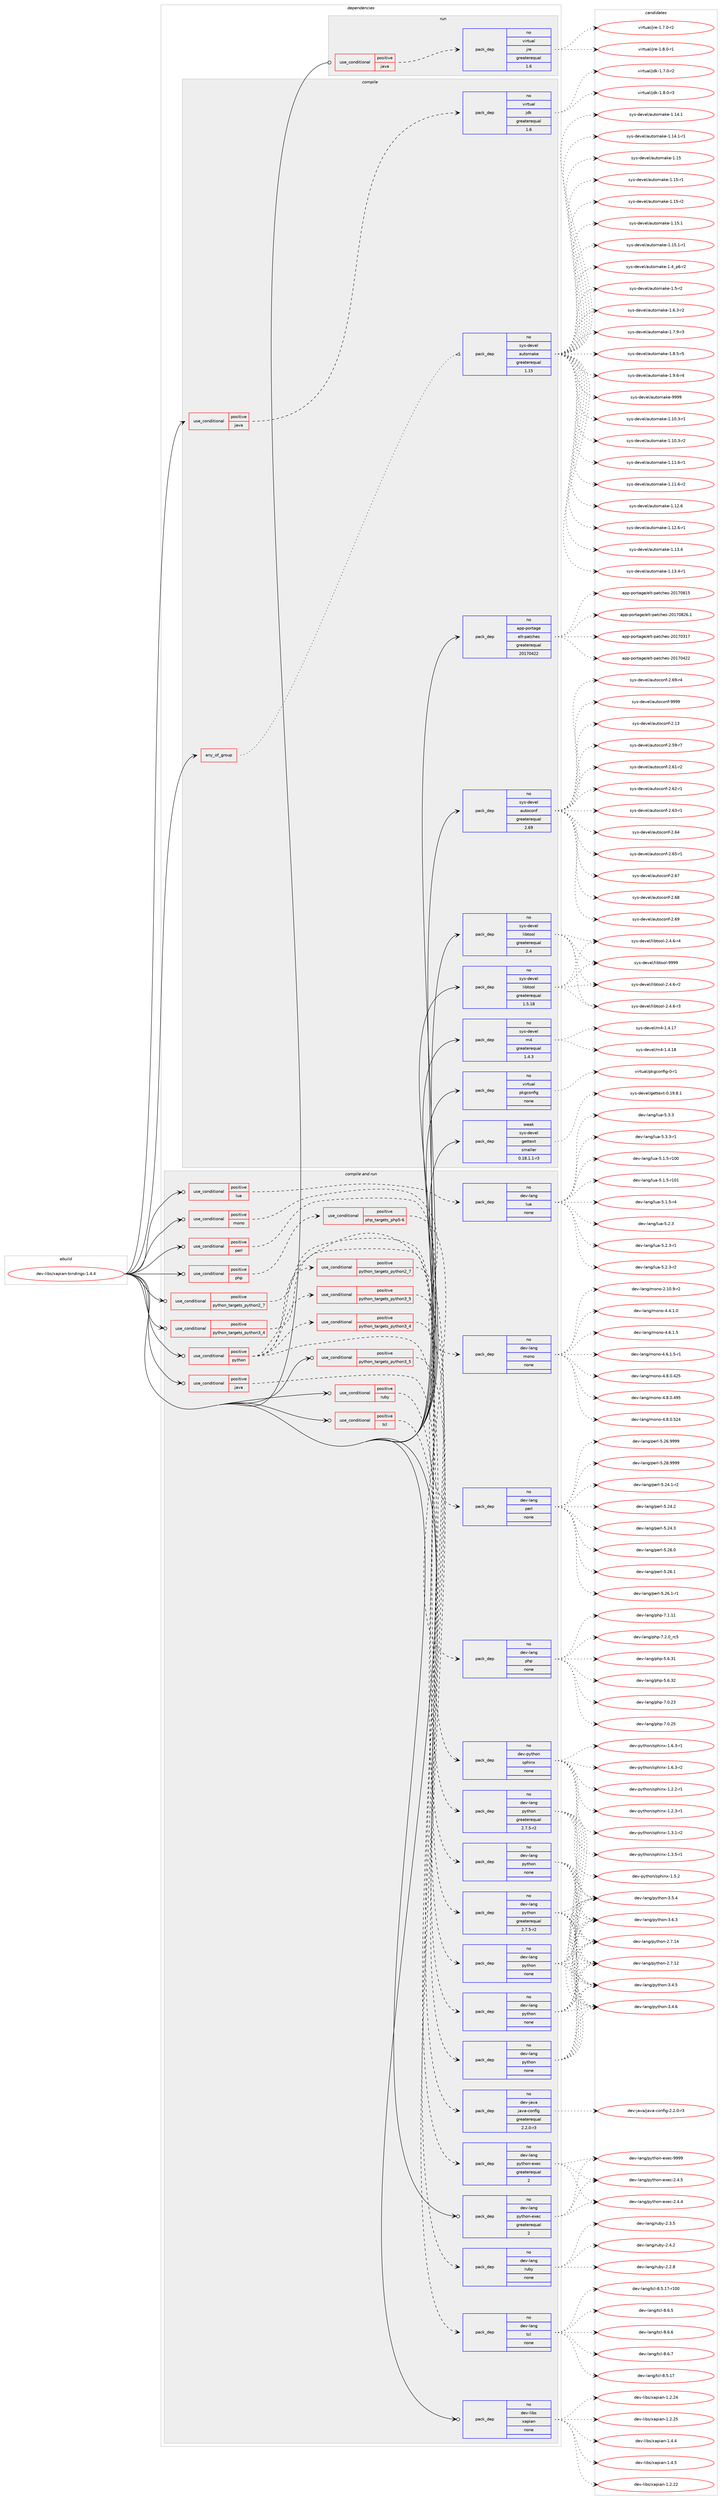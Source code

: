 digraph prolog {

# *************
# Graph options
# *************

newrank=true;
concentrate=true;
compound=true;
graph [rankdir=LR,fontname=Helvetica,fontsize=10,ranksep=1.5];#, ranksep=2.5, nodesep=0.2];
edge  [arrowhead=vee];
node  [fontname=Helvetica,fontsize=10];

# **********
# The ebuild
# **********

subgraph cluster_leftcol {
color=gray;
rank=same;
label=<<i>ebuild</i>>;
id [label="dev-libs/xapian-bindings-1.4.4", color=red, width=4, href="../dev-libs/xapian-bindings-1.4.4.svg"];
}

# ****************
# The dependencies
# ****************

subgraph cluster_midcol {
color=gray;
label=<<i>dependencies</i>>;
subgraph cluster_compile {
fillcolor="#eeeeee";
style=filled;
label=<<i>compile</i>>;
subgraph any3579 {
dependency120531 [label=<<TABLE BORDER="0" CELLBORDER="1" CELLSPACING="0" CELLPADDING="4"><TR><TD CELLPADDING="10">any_of_group</TD></TR></TABLE>>, shape=none, color=red];subgraph pack90826 {
dependency120532 [label=<<TABLE BORDER="0" CELLBORDER="1" CELLSPACING="0" CELLPADDING="4" WIDTH="220"><TR><TD ROWSPAN="6" CELLPADDING="30">pack_dep</TD></TR><TR><TD WIDTH="110">no</TD></TR><TR><TD>sys-devel</TD></TR><TR><TD>automake</TD></TR><TR><TD>greaterequal</TD></TR><TR><TD>1.15</TD></TR></TABLE>>, shape=none, color=blue];
}
dependency120531:e -> dependency120532:w [weight=20,style="dotted",arrowhead="oinv"];
}
id:e -> dependency120531:w [weight=20,style="solid",arrowhead="vee"];
subgraph cond26094 {
dependency120533 [label=<<TABLE BORDER="0" CELLBORDER="1" CELLSPACING="0" CELLPADDING="4"><TR><TD ROWSPAN="3" CELLPADDING="10">use_conditional</TD></TR><TR><TD>positive</TD></TR><TR><TD>java</TD></TR></TABLE>>, shape=none, color=red];
subgraph pack90827 {
dependency120534 [label=<<TABLE BORDER="0" CELLBORDER="1" CELLSPACING="0" CELLPADDING="4" WIDTH="220"><TR><TD ROWSPAN="6" CELLPADDING="30">pack_dep</TD></TR><TR><TD WIDTH="110">no</TD></TR><TR><TD>virtual</TD></TR><TR><TD>jdk</TD></TR><TR><TD>greaterequal</TD></TR><TR><TD>1.6</TD></TR></TABLE>>, shape=none, color=blue];
}
dependency120533:e -> dependency120534:w [weight=20,style="dashed",arrowhead="vee"];
}
id:e -> dependency120533:w [weight=20,style="solid",arrowhead="vee"];
subgraph pack90828 {
dependency120535 [label=<<TABLE BORDER="0" CELLBORDER="1" CELLSPACING="0" CELLPADDING="4" WIDTH="220"><TR><TD ROWSPAN="6" CELLPADDING="30">pack_dep</TD></TR><TR><TD WIDTH="110">no</TD></TR><TR><TD>app-portage</TD></TR><TR><TD>elt-patches</TD></TR><TR><TD>greaterequal</TD></TR><TR><TD>20170422</TD></TR></TABLE>>, shape=none, color=blue];
}
id:e -> dependency120535:w [weight=20,style="solid",arrowhead="vee"];
subgraph pack90829 {
dependency120536 [label=<<TABLE BORDER="0" CELLBORDER="1" CELLSPACING="0" CELLPADDING="4" WIDTH="220"><TR><TD ROWSPAN="6" CELLPADDING="30">pack_dep</TD></TR><TR><TD WIDTH="110">no</TD></TR><TR><TD>sys-devel</TD></TR><TR><TD>autoconf</TD></TR><TR><TD>greaterequal</TD></TR><TR><TD>2.69</TD></TR></TABLE>>, shape=none, color=blue];
}
id:e -> dependency120536:w [weight=20,style="solid",arrowhead="vee"];
subgraph pack90830 {
dependency120537 [label=<<TABLE BORDER="0" CELLBORDER="1" CELLSPACING="0" CELLPADDING="4" WIDTH="220"><TR><TD ROWSPAN="6" CELLPADDING="30">pack_dep</TD></TR><TR><TD WIDTH="110">no</TD></TR><TR><TD>sys-devel</TD></TR><TR><TD>libtool</TD></TR><TR><TD>greaterequal</TD></TR><TR><TD>1.5.18</TD></TR></TABLE>>, shape=none, color=blue];
}
id:e -> dependency120537:w [weight=20,style="solid",arrowhead="vee"];
subgraph pack90831 {
dependency120538 [label=<<TABLE BORDER="0" CELLBORDER="1" CELLSPACING="0" CELLPADDING="4" WIDTH="220"><TR><TD ROWSPAN="6" CELLPADDING="30">pack_dep</TD></TR><TR><TD WIDTH="110">no</TD></TR><TR><TD>sys-devel</TD></TR><TR><TD>libtool</TD></TR><TR><TD>greaterequal</TD></TR><TR><TD>2.4</TD></TR></TABLE>>, shape=none, color=blue];
}
id:e -> dependency120538:w [weight=20,style="solid",arrowhead="vee"];
subgraph pack90832 {
dependency120539 [label=<<TABLE BORDER="0" CELLBORDER="1" CELLSPACING="0" CELLPADDING="4" WIDTH="220"><TR><TD ROWSPAN="6" CELLPADDING="30">pack_dep</TD></TR><TR><TD WIDTH="110">no</TD></TR><TR><TD>sys-devel</TD></TR><TR><TD>m4</TD></TR><TR><TD>greaterequal</TD></TR><TR><TD>1.4.3</TD></TR></TABLE>>, shape=none, color=blue];
}
id:e -> dependency120539:w [weight=20,style="solid",arrowhead="vee"];
subgraph pack90833 {
dependency120540 [label=<<TABLE BORDER="0" CELLBORDER="1" CELLSPACING="0" CELLPADDING="4" WIDTH="220"><TR><TD ROWSPAN="6" CELLPADDING="30">pack_dep</TD></TR><TR><TD WIDTH="110">no</TD></TR><TR><TD>virtual</TD></TR><TR><TD>pkgconfig</TD></TR><TR><TD>none</TD></TR><TR><TD></TD></TR></TABLE>>, shape=none, color=blue];
}
id:e -> dependency120540:w [weight=20,style="solid",arrowhead="vee"];
subgraph pack90834 {
dependency120541 [label=<<TABLE BORDER="0" CELLBORDER="1" CELLSPACING="0" CELLPADDING="4" WIDTH="220"><TR><TD ROWSPAN="6" CELLPADDING="30">pack_dep</TD></TR><TR><TD WIDTH="110">weak</TD></TR><TR><TD>sys-devel</TD></TR><TR><TD>gettext</TD></TR><TR><TD>smaller</TD></TR><TR><TD>0.18.1.1-r3</TD></TR></TABLE>>, shape=none, color=blue];
}
id:e -> dependency120541:w [weight=20,style="solid",arrowhead="vee"];
}
subgraph cluster_compileandrun {
fillcolor="#eeeeee";
style=filled;
label=<<i>compile and run</i>>;
subgraph cond26095 {
dependency120542 [label=<<TABLE BORDER="0" CELLBORDER="1" CELLSPACING="0" CELLPADDING="4"><TR><TD ROWSPAN="3" CELLPADDING="10">use_conditional</TD></TR><TR><TD>positive</TD></TR><TR><TD>java</TD></TR></TABLE>>, shape=none, color=red];
subgraph pack90835 {
dependency120543 [label=<<TABLE BORDER="0" CELLBORDER="1" CELLSPACING="0" CELLPADDING="4" WIDTH="220"><TR><TD ROWSPAN="6" CELLPADDING="30">pack_dep</TD></TR><TR><TD WIDTH="110">no</TD></TR><TR><TD>dev-java</TD></TR><TR><TD>java-config</TD></TR><TR><TD>greaterequal</TD></TR><TR><TD>2.2.0-r3</TD></TR></TABLE>>, shape=none, color=blue];
}
dependency120542:e -> dependency120543:w [weight=20,style="dashed",arrowhead="vee"];
}
id:e -> dependency120542:w [weight=20,style="solid",arrowhead="odotvee"];
subgraph cond26096 {
dependency120544 [label=<<TABLE BORDER="0" CELLBORDER="1" CELLSPACING="0" CELLPADDING="4"><TR><TD ROWSPAN="3" CELLPADDING="10">use_conditional</TD></TR><TR><TD>positive</TD></TR><TR><TD>lua</TD></TR></TABLE>>, shape=none, color=red];
subgraph pack90836 {
dependency120545 [label=<<TABLE BORDER="0" CELLBORDER="1" CELLSPACING="0" CELLPADDING="4" WIDTH="220"><TR><TD ROWSPAN="6" CELLPADDING="30">pack_dep</TD></TR><TR><TD WIDTH="110">no</TD></TR><TR><TD>dev-lang</TD></TR><TR><TD>lua</TD></TR><TR><TD>none</TD></TR><TR><TD></TD></TR></TABLE>>, shape=none, color=blue];
}
dependency120544:e -> dependency120545:w [weight=20,style="dashed",arrowhead="vee"];
}
id:e -> dependency120544:w [weight=20,style="solid",arrowhead="odotvee"];
subgraph cond26097 {
dependency120546 [label=<<TABLE BORDER="0" CELLBORDER="1" CELLSPACING="0" CELLPADDING="4"><TR><TD ROWSPAN="3" CELLPADDING="10">use_conditional</TD></TR><TR><TD>positive</TD></TR><TR><TD>mono</TD></TR></TABLE>>, shape=none, color=red];
subgraph pack90837 {
dependency120547 [label=<<TABLE BORDER="0" CELLBORDER="1" CELLSPACING="0" CELLPADDING="4" WIDTH="220"><TR><TD ROWSPAN="6" CELLPADDING="30">pack_dep</TD></TR><TR><TD WIDTH="110">no</TD></TR><TR><TD>dev-lang</TD></TR><TR><TD>mono</TD></TR><TR><TD>none</TD></TR><TR><TD></TD></TR></TABLE>>, shape=none, color=blue];
}
dependency120546:e -> dependency120547:w [weight=20,style="dashed",arrowhead="vee"];
}
id:e -> dependency120546:w [weight=20,style="solid",arrowhead="odotvee"];
subgraph cond26098 {
dependency120548 [label=<<TABLE BORDER="0" CELLBORDER="1" CELLSPACING="0" CELLPADDING="4"><TR><TD ROWSPAN="3" CELLPADDING="10">use_conditional</TD></TR><TR><TD>positive</TD></TR><TR><TD>perl</TD></TR></TABLE>>, shape=none, color=red];
subgraph pack90838 {
dependency120549 [label=<<TABLE BORDER="0" CELLBORDER="1" CELLSPACING="0" CELLPADDING="4" WIDTH="220"><TR><TD ROWSPAN="6" CELLPADDING="30">pack_dep</TD></TR><TR><TD WIDTH="110">no</TD></TR><TR><TD>dev-lang</TD></TR><TR><TD>perl</TD></TR><TR><TD>none</TD></TR><TR><TD></TD></TR></TABLE>>, shape=none, color=blue];
}
dependency120548:e -> dependency120549:w [weight=20,style="dashed",arrowhead="vee"];
}
id:e -> dependency120548:w [weight=20,style="solid",arrowhead="odotvee"];
subgraph cond26099 {
dependency120550 [label=<<TABLE BORDER="0" CELLBORDER="1" CELLSPACING="0" CELLPADDING="4"><TR><TD ROWSPAN="3" CELLPADDING="10">use_conditional</TD></TR><TR><TD>positive</TD></TR><TR><TD>php</TD></TR></TABLE>>, shape=none, color=red];
subgraph cond26100 {
dependency120551 [label=<<TABLE BORDER="0" CELLBORDER="1" CELLSPACING="0" CELLPADDING="4"><TR><TD ROWSPAN="3" CELLPADDING="10">use_conditional</TD></TR><TR><TD>positive</TD></TR><TR><TD>php_targets_php5-6</TD></TR></TABLE>>, shape=none, color=red];
subgraph pack90839 {
dependency120552 [label=<<TABLE BORDER="0" CELLBORDER="1" CELLSPACING="0" CELLPADDING="4" WIDTH="220"><TR><TD ROWSPAN="6" CELLPADDING="30">pack_dep</TD></TR><TR><TD WIDTH="110">no</TD></TR><TR><TD>dev-lang</TD></TR><TR><TD>php</TD></TR><TR><TD>none</TD></TR><TR><TD></TD></TR></TABLE>>, shape=none, color=blue];
}
dependency120551:e -> dependency120552:w [weight=20,style="dashed",arrowhead="vee"];
}
dependency120550:e -> dependency120551:w [weight=20,style="dashed",arrowhead="vee"];
}
id:e -> dependency120550:w [weight=20,style="solid",arrowhead="odotvee"];
subgraph cond26101 {
dependency120553 [label=<<TABLE BORDER="0" CELLBORDER="1" CELLSPACING="0" CELLPADDING="4"><TR><TD ROWSPAN="3" CELLPADDING="10">use_conditional</TD></TR><TR><TD>positive</TD></TR><TR><TD>python</TD></TR></TABLE>>, shape=none, color=red];
subgraph pack90840 {
dependency120554 [label=<<TABLE BORDER="0" CELLBORDER="1" CELLSPACING="0" CELLPADDING="4" WIDTH="220"><TR><TD ROWSPAN="6" CELLPADDING="30">pack_dep</TD></TR><TR><TD WIDTH="110">no</TD></TR><TR><TD>dev-python</TD></TR><TR><TD>sphinx</TD></TR><TR><TD>none</TD></TR><TR><TD></TD></TR></TABLE>>, shape=none, color=blue];
}
dependency120553:e -> dependency120554:w [weight=20,style="dashed",arrowhead="vee"];
subgraph cond26102 {
dependency120555 [label=<<TABLE BORDER="0" CELLBORDER="1" CELLSPACING="0" CELLPADDING="4"><TR><TD ROWSPAN="3" CELLPADDING="10">use_conditional</TD></TR><TR><TD>positive</TD></TR><TR><TD>python_targets_python2_7</TD></TR></TABLE>>, shape=none, color=red];
subgraph pack90841 {
dependency120556 [label=<<TABLE BORDER="0" CELLBORDER="1" CELLSPACING="0" CELLPADDING="4" WIDTH="220"><TR><TD ROWSPAN="6" CELLPADDING="30">pack_dep</TD></TR><TR><TD WIDTH="110">no</TD></TR><TR><TD>dev-lang</TD></TR><TR><TD>python</TD></TR><TR><TD>greaterequal</TD></TR><TR><TD>2.7.5-r2</TD></TR></TABLE>>, shape=none, color=blue];
}
dependency120555:e -> dependency120556:w [weight=20,style="dashed",arrowhead="vee"];
}
dependency120553:e -> dependency120555:w [weight=20,style="dashed",arrowhead="vee"];
subgraph cond26103 {
dependency120557 [label=<<TABLE BORDER="0" CELLBORDER="1" CELLSPACING="0" CELLPADDING="4"><TR><TD ROWSPAN="3" CELLPADDING="10">use_conditional</TD></TR><TR><TD>positive</TD></TR><TR><TD>python_targets_python3_4</TD></TR></TABLE>>, shape=none, color=red];
subgraph pack90842 {
dependency120558 [label=<<TABLE BORDER="0" CELLBORDER="1" CELLSPACING="0" CELLPADDING="4" WIDTH="220"><TR><TD ROWSPAN="6" CELLPADDING="30">pack_dep</TD></TR><TR><TD WIDTH="110">no</TD></TR><TR><TD>dev-lang</TD></TR><TR><TD>python</TD></TR><TR><TD>none</TD></TR><TR><TD></TD></TR></TABLE>>, shape=none, color=blue];
}
dependency120557:e -> dependency120558:w [weight=20,style="dashed",arrowhead="vee"];
}
dependency120553:e -> dependency120557:w [weight=20,style="dashed",arrowhead="vee"];
subgraph cond26104 {
dependency120559 [label=<<TABLE BORDER="0" CELLBORDER="1" CELLSPACING="0" CELLPADDING="4"><TR><TD ROWSPAN="3" CELLPADDING="10">use_conditional</TD></TR><TR><TD>positive</TD></TR><TR><TD>python_targets_python3_5</TD></TR></TABLE>>, shape=none, color=red];
subgraph pack90843 {
dependency120560 [label=<<TABLE BORDER="0" CELLBORDER="1" CELLSPACING="0" CELLPADDING="4" WIDTH="220"><TR><TD ROWSPAN="6" CELLPADDING="30">pack_dep</TD></TR><TR><TD WIDTH="110">no</TD></TR><TR><TD>dev-lang</TD></TR><TR><TD>python</TD></TR><TR><TD>none</TD></TR><TR><TD></TD></TR></TABLE>>, shape=none, color=blue];
}
dependency120559:e -> dependency120560:w [weight=20,style="dashed",arrowhead="vee"];
}
dependency120553:e -> dependency120559:w [weight=20,style="dashed",arrowhead="vee"];
subgraph pack90844 {
dependency120561 [label=<<TABLE BORDER="0" CELLBORDER="1" CELLSPACING="0" CELLPADDING="4" WIDTH="220"><TR><TD ROWSPAN="6" CELLPADDING="30">pack_dep</TD></TR><TR><TD WIDTH="110">no</TD></TR><TR><TD>dev-lang</TD></TR><TR><TD>python-exec</TD></TR><TR><TD>greaterequal</TD></TR><TR><TD>2</TD></TR></TABLE>>, shape=none, color=blue];
}
dependency120553:e -> dependency120561:w [weight=20,style="dashed",arrowhead="vee"];
}
id:e -> dependency120553:w [weight=20,style="solid",arrowhead="odotvee"];
subgraph cond26105 {
dependency120562 [label=<<TABLE BORDER="0" CELLBORDER="1" CELLSPACING="0" CELLPADDING="4"><TR><TD ROWSPAN="3" CELLPADDING="10">use_conditional</TD></TR><TR><TD>positive</TD></TR><TR><TD>python_targets_python2_7</TD></TR></TABLE>>, shape=none, color=red];
subgraph pack90845 {
dependency120563 [label=<<TABLE BORDER="0" CELLBORDER="1" CELLSPACING="0" CELLPADDING="4" WIDTH="220"><TR><TD ROWSPAN="6" CELLPADDING="30">pack_dep</TD></TR><TR><TD WIDTH="110">no</TD></TR><TR><TD>dev-lang</TD></TR><TR><TD>python</TD></TR><TR><TD>greaterequal</TD></TR><TR><TD>2.7.5-r2</TD></TR></TABLE>>, shape=none, color=blue];
}
dependency120562:e -> dependency120563:w [weight=20,style="dashed",arrowhead="vee"];
}
id:e -> dependency120562:w [weight=20,style="solid",arrowhead="odotvee"];
subgraph cond26106 {
dependency120564 [label=<<TABLE BORDER="0" CELLBORDER="1" CELLSPACING="0" CELLPADDING="4"><TR><TD ROWSPAN="3" CELLPADDING="10">use_conditional</TD></TR><TR><TD>positive</TD></TR><TR><TD>python_targets_python3_4</TD></TR></TABLE>>, shape=none, color=red];
subgraph pack90846 {
dependency120565 [label=<<TABLE BORDER="0" CELLBORDER="1" CELLSPACING="0" CELLPADDING="4" WIDTH="220"><TR><TD ROWSPAN="6" CELLPADDING="30">pack_dep</TD></TR><TR><TD WIDTH="110">no</TD></TR><TR><TD>dev-lang</TD></TR><TR><TD>python</TD></TR><TR><TD>none</TD></TR><TR><TD></TD></TR></TABLE>>, shape=none, color=blue];
}
dependency120564:e -> dependency120565:w [weight=20,style="dashed",arrowhead="vee"];
}
id:e -> dependency120564:w [weight=20,style="solid",arrowhead="odotvee"];
subgraph cond26107 {
dependency120566 [label=<<TABLE BORDER="0" CELLBORDER="1" CELLSPACING="0" CELLPADDING="4"><TR><TD ROWSPAN="3" CELLPADDING="10">use_conditional</TD></TR><TR><TD>positive</TD></TR><TR><TD>python_targets_python3_5</TD></TR></TABLE>>, shape=none, color=red];
subgraph pack90847 {
dependency120567 [label=<<TABLE BORDER="0" CELLBORDER="1" CELLSPACING="0" CELLPADDING="4" WIDTH="220"><TR><TD ROWSPAN="6" CELLPADDING="30">pack_dep</TD></TR><TR><TD WIDTH="110">no</TD></TR><TR><TD>dev-lang</TD></TR><TR><TD>python</TD></TR><TR><TD>none</TD></TR><TR><TD></TD></TR></TABLE>>, shape=none, color=blue];
}
dependency120566:e -> dependency120567:w [weight=20,style="dashed",arrowhead="vee"];
}
id:e -> dependency120566:w [weight=20,style="solid",arrowhead="odotvee"];
subgraph cond26108 {
dependency120568 [label=<<TABLE BORDER="0" CELLBORDER="1" CELLSPACING="0" CELLPADDING="4"><TR><TD ROWSPAN="3" CELLPADDING="10">use_conditional</TD></TR><TR><TD>positive</TD></TR><TR><TD>ruby</TD></TR></TABLE>>, shape=none, color=red];
subgraph pack90848 {
dependency120569 [label=<<TABLE BORDER="0" CELLBORDER="1" CELLSPACING="0" CELLPADDING="4" WIDTH="220"><TR><TD ROWSPAN="6" CELLPADDING="30">pack_dep</TD></TR><TR><TD WIDTH="110">no</TD></TR><TR><TD>dev-lang</TD></TR><TR><TD>ruby</TD></TR><TR><TD>none</TD></TR><TR><TD></TD></TR></TABLE>>, shape=none, color=blue];
}
dependency120568:e -> dependency120569:w [weight=20,style="dashed",arrowhead="vee"];
}
id:e -> dependency120568:w [weight=20,style="solid",arrowhead="odotvee"];
subgraph cond26109 {
dependency120570 [label=<<TABLE BORDER="0" CELLBORDER="1" CELLSPACING="0" CELLPADDING="4"><TR><TD ROWSPAN="3" CELLPADDING="10">use_conditional</TD></TR><TR><TD>positive</TD></TR><TR><TD>tcl</TD></TR></TABLE>>, shape=none, color=red];
subgraph pack90849 {
dependency120571 [label=<<TABLE BORDER="0" CELLBORDER="1" CELLSPACING="0" CELLPADDING="4" WIDTH="220"><TR><TD ROWSPAN="6" CELLPADDING="30">pack_dep</TD></TR><TR><TD WIDTH="110">no</TD></TR><TR><TD>dev-lang</TD></TR><TR><TD>tcl</TD></TR><TR><TD>none</TD></TR><TR><TD></TD></TR></TABLE>>, shape=none, color=blue];
}
dependency120570:e -> dependency120571:w [weight=20,style="dashed",arrowhead="vee"];
}
id:e -> dependency120570:w [weight=20,style="solid",arrowhead="odotvee"];
subgraph pack90850 {
dependency120572 [label=<<TABLE BORDER="0" CELLBORDER="1" CELLSPACING="0" CELLPADDING="4" WIDTH="220"><TR><TD ROWSPAN="6" CELLPADDING="30">pack_dep</TD></TR><TR><TD WIDTH="110">no</TD></TR><TR><TD>dev-lang</TD></TR><TR><TD>python-exec</TD></TR><TR><TD>greaterequal</TD></TR><TR><TD>2</TD></TR></TABLE>>, shape=none, color=blue];
}
id:e -> dependency120572:w [weight=20,style="solid",arrowhead="odotvee"];
subgraph pack90851 {
dependency120573 [label=<<TABLE BORDER="0" CELLBORDER="1" CELLSPACING="0" CELLPADDING="4" WIDTH="220"><TR><TD ROWSPAN="6" CELLPADDING="30">pack_dep</TD></TR><TR><TD WIDTH="110">no</TD></TR><TR><TD>dev-libs</TD></TR><TR><TD>xapian</TD></TR><TR><TD>none</TD></TR><TR><TD></TD></TR></TABLE>>, shape=none, color=blue];
}
id:e -> dependency120573:w [weight=20,style="solid",arrowhead="odotvee"];
}
subgraph cluster_run {
fillcolor="#eeeeee";
style=filled;
label=<<i>run</i>>;
subgraph cond26110 {
dependency120574 [label=<<TABLE BORDER="0" CELLBORDER="1" CELLSPACING="0" CELLPADDING="4"><TR><TD ROWSPAN="3" CELLPADDING="10">use_conditional</TD></TR><TR><TD>positive</TD></TR><TR><TD>java</TD></TR></TABLE>>, shape=none, color=red];
subgraph pack90852 {
dependency120575 [label=<<TABLE BORDER="0" CELLBORDER="1" CELLSPACING="0" CELLPADDING="4" WIDTH="220"><TR><TD ROWSPAN="6" CELLPADDING="30">pack_dep</TD></TR><TR><TD WIDTH="110">no</TD></TR><TR><TD>virtual</TD></TR><TR><TD>jre</TD></TR><TR><TD>greaterequal</TD></TR><TR><TD>1.6</TD></TR></TABLE>>, shape=none, color=blue];
}
dependency120574:e -> dependency120575:w [weight=20,style="dashed",arrowhead="vee"];
}
id:e -> dependency120574:w [weight=20,style="solid",arrowhead="odot"];
}
}

# **************
# The candidates
# **************

subgraph cluster_choices {
rank=same;
color=gray;
label=<<i>candidates</i>>;

subgraph choice90826 {
color=black;
nodesep=1;
choice11512111545100101118101108479711711611110997107101454946494846514511449 [label="sys-devel/automake-1.10.3-r1", color=red, width=4,href="../sys-devel/automake-1.10.3-r1.svg"];
choice11512111545100101118101108479711711611110997107101454946494846514511450 [label="sys-devel/automake-1.10.3-r2", color=red, width=4,href="../sys-devel/automake-1.10.3-r2.svg"];
choice11512111545100101118101108479711711611110997107101454946494946544511449 [label="sys-devel/automake-1.11.6-r1", color=red, width=4,href="../sys-devel/automake-1.11.6-r1.svg"];
choice11512111545100101118101108479711711611110997107101454946494946544511450 [label="sys-devel/automake-1.11.6-r2", color=red, width=4,href="../sys-devel/automake-1.11.6-r2.svg"];
choice1151211154510010111810110847971171161111099710710145494649504654 [label="sys-devel/automake-1.12.6", color=red, width=4,href="../sys-devel/automake-1.12.6.svg"];
choice11512111545100101118101108479711711611110997107101454946495046544511449 [label="sys-devel/automake-1.12.6-r1", color=red, width=4,href="../sys-devel/automake-1.12.6-r1.svg"];
choice1151211154510010111810110847971171161111099710710145494649514652 [label="sys-devel/automake-1.13.4", color=red, width=4,href="../sys-devel/automake-1.13.4.svg"];
choice11512111545100101118101108479711711611110997107101454946495146524511449 [label="sys-devel/automake-1.13.4-r1", color=red, width=4,href="../sys-devel/automake-1.13.4-r1.svg"];
choice1151211154510010111810110847971171161111099710710145494649524649 [label="sys-devel/automake-1.14.1", color=red, width=4,href="../sys-devel/automake-1.14.1.svg"];
choice11512111545100101118101108479711711611110997107101454946495246494511449 [label="sys-devel/automake-1.14.1-r1", color=red, width=4,href="../sys-devel/automake-1.14.1-r1.svg"];
choice115121115451001011181011084797117116111109971071014549464953 [label="sys-devel/automake-1.15", color=red, width=4,href="../sys-devel/automake-1.15.svg"];
choice1151211154510010111810110847971171161111099710710145494649534511449 [label="sys-devel/automake-1.15-r1", color=red, width=4,href="../sys-devel/automake-1.15-r1.svg"];
choice1151211154510010111810110847971171161111099710710145494649534511450 [label="sys-devel/automake-1.15-r2", color=red, width=4,href="../sys-devel/automake-1.15-r2.svg"];
choice1151211154510010111810110847971171161111099710710145494649534649 [label="sys-devel/automake-1.15.1", color=red, width=4,href="../sys-devel/automake-1.15.1.svg"];
choice11512111545100101118101108479711711611110997107101454946495346494511449 [label="sys-devel/automake-1.15.1-r1", color=red, width=4,href="../sys-devel/automake-1.15.1-r1.svg"];
choice115121115451001011181011084797117116111109971071014549465295112544511450 [label="sys-devel/automake-1.4_p6-r2", color=red, width=4,href="../sys-devel/automake-1.4_p6-r2.svg"];
choice11512111545100101118101108479711711611110997107101454946534511450 [label="sys-devel/automake-1.5-r2", color=red, width=4,href="../sys-devel/automake-1.5-r2.svg"];
choice115121115451001011181011084797117116111109971071014549465446514511450 [label="sys-devel/automake-1.6.3-r2", color=red, width=4,href="../sys-devel/automake-1.6.3-r2.svg"];
choice115121115451001011181011084797117116111109971071014549465546574511451 [label="sys-devel/automake-1.7.9-r3", color=red, width=4,href="../sys-devel/automake-1.7.9-r3.svg"];
choice115121115451001011181011084797117116111109971071014549465646534511453 [label="sys-devel/automake-1.8.5-r5", color=red, width=4,href="../sys-devel/automake-1.8.5-r5.svg"];
choice115121115451001011181011084797117116111109971071014549465746544511452 [label="sys-devel/automake-1.9.6-r4", color=red, width=4,href="../sys-devel/automake-1.9.6-r4.svg"];
choice115121115451001011181011084797117116111109971071014557575757 [label="sys-devel/automake-9999", color=red, width=4,href="../sys-devel/automake-9999.svg"];
dependency120532:e -> choice11512111545100101118101108479711711611110997107101454946494846514511449:w [style=dotted,weight="100"];
dependency120532:e -> choice11512111545100101118101108479711711611110997107101454946494846514511450:w [style=dotted,weight="100"];
dependency120532:e -> choice11512111545100101118101108479711711611110997107101454946494946544511449:w [style=dotted,weight="100"];
dependency120532:e -> choice11512111545100101118101108479711711611110997107101454946494946544511450:w [style=dotted,weight="100"];
dependency120532:e -> choice1151211154510010111810110847971171161111099710710145494649504654:w [style=dotted,weight="100"];
dependency120532:e -> choice11512111545100101118101108479711711611110997107101454946495046544511449:w [style=dotted,weight="100"];
dependency120532:e -> choice1151211154510010111810110847971171161111099710710145494649514652:w [style=dotted,weight="100"];
dependency120532:e -> choice11512111545100101118101108479711711611110997107101454946495146524511449:w [style=dotted,weight="100"];
dependency120532:e -> choice1151211154510010111810110847971171161111099710710145494649524649:w [style=dotted,weight="100"];
dependency120532:e -> choice11512111545100101118101108479711711611110997107101454946495246494511449:w [style=dotted,weight="100"];
dependency120532:e -> choice115121115451001011181011084797117116111109971071014549464953:w [style=dotted,weight="100"];
dependency120532:e -> choice1151211154510010111810110847971171161111099710710145494649534511449:w [style=dotted,weight="100"];
dependency120532:e -> choice1151211154510010111810110847971171161111099710710145494649534511450:w [style=dotted,weight="100"];
dependency120532:e -> choice1151211154510010111810110847971171161111099710710145494649534649:w [style=dotted,weight="100"];
dependency120532:e -> choice11512111545100101118101108479711711611110997107101454946495346494511449:w [style=dotted,weight="100"];
dependency120532:e -> choice115121115451001011181011084797117116111109971071014549465295112544511450:w [style=dotted,weight="100"];
dependency120532:e -> choice11512111545100101118101108479711711611110997107101454946534511450:w [style=dotted,weight="100"];
dependency120532:e -> choice115121115451001011181011084797117116111109971071014549465446514511450:w [style=dotted,weight="100"];
dependency120532:e -> choice115121115451001011181011084797117116111109971071014549465546574511451:w [style=dotted,weight="100"];
dependency120532:e -> choice115121115451001011181011084797117116111109971071014549465646534511453:w [style=dotted,weight="100"];
dependency120532:e -> choice115121115451001011181011084797117116111109971071014549465746544511452:w [style=dotted,weight="100"];
dependency120532:e -> choice115121115451001011181011084797117116111109971071014557575757:w [style=dotted,weight="100"];
}
subgraph choice90827 {
color=black;
nodesep=1;
choice11810511411611797108471061001074549465546484511450 [label="virtual/jdk-1.7.0-r2", color=red, width=4,href="../virtual/jdk-1.7.0-r2.svg"];
choice11810511411611797108471061001074549465646484511451 [label="virtual/jdk-1.8.0-r3", color=red, width=4,href="../virtual/jdk-1.8.0-r3.svg"];
dependency120534:e -> choice11810511411611797108471061001074549465546484511450:w [style=dotted,weight="100"];
dependency120534:e -> choice11810511411611797108471061001074549465646484511451:w [style=dotted,weight="100"];
}
subgraph choice90828 {
color=black;
nodesep=1;
choice97112112451121111141169710310147101108116451129711699104101115455048495548514955 [label="app-portage/elt-patches-20170317", color=red, width=4,href="../app-portage/elt-patches-20170317.svg"];
choice97112112451121111141169710310147101108116451129711699104101115455048495548525050 [label="app-portage/elt-patches-20170422", color=red, width=4,href="../app-portage/elt-patches-20170422.svg"];
choice97112112451121111141169710310147101108116451129711699104101115455048495548564953 [label="app-portage/elt-patches-20170815", color=red, width=4,href="../app-portage/elt-patches-20170815.svg"];
choice971121124511211111411697103101471011081164511297116991041011154550484955485650544649 [label="app-portage/elt-patches-20170826.1", color=red, width=4,href="../app-portage/elt-patches-20170826.1.svg"];
dependency120535:e -> choice97112112451121111141169710310147101108116451129711699104101115455048495548514955:w [style=dotted,weight="100"];
dependency120535:e -> choice97112112451121111141169710310147101108116451129711699104101115455048495548525050:w [style=dotted,weight="100"];
dependency120535:e -> choice97112112451121111141169710310147101108116451129711699104101115455048495548564953:w [style=dotted,weight="100"];
dependency120535:e -> choice971121124511211111411697103101471011081164511297116991041011154550484955485650544649:w [style=dotted,weight="100"];
}
subgraph choice90829 {
color=black;
nodesep=1;
choice115121115451001011181011084797117116111991111101024550464951 [label="sys-devel/autoconf-2.13", color=red, width=4,href="../sys-devel/autoconf-2.13.svg"];
choice1151211154510010111810110847971171161119911111010245504653574511455 [label="sys-devel/autoconf-2.59-r7", color=red, width=4,href="../sys-devel/autoconf-2.59-r7.svg"];
choice1151211154510010111810110847971171161119911111010245504654494511450 [label="sys-devel/autoconf-2.61-r2", color=red, width=4,href="../sys-devel/autoconf-2.61-r2.svg"];
choice1151211154510010111810110847971171161119911111010245504654504511449 [label="sys-devel/autoconf-2.62-r1", color=red, width=4,href="../sys-devel/autoconf-2.62-r1.svg"];
choice1151211154510010111810110847971171161119911111010245504654514511449 [label="sys-devel/autoconf-2.63-r1", color=red, width=4,href="../sys-devel/autoconf-2.63-r1.svg"];
choice115121115451001011181011084797117116111991111101024550465452 [label="sys-devel/autoconf-2.64", color=red, width=4,href="../sys-devel/autoconf-2.64.svg"];
choice1151211154510010111810110847971171161119911111010245504654534511449 [label="sys-devel/autoconf-2.65-r1", color=red, width=4,href="../sys-devel/autoconf-2.65-r1.svg"];
choice115121115451001011181011084797117116111991111101024550465455 [label="sys-devel/autoconf-2.67", color=red, width=4,href="../sys-devel/autoconf-2.67.svg"];
choice115121115451001011181011084797117116111991111101024550465456 [label="sys-devel/autoconf-2.68", color=red, width=4,href="../sys-devel/autoconf-2.68.svg"];
choice115121115451001011181011084797117116111991111101024550465457 [label="sys-devel/autoconf-2.69", color=red, width=4,href="../sys-devel/autoconf-2.69.svg"];
choice1151211154510010111810110847971171161119911111010245504654574511452 [label="sys-devel/autoconf-2.69-r4", color=red, width=4,href="../sys-devel/autoconf-2.69-r4.svg"];
choice115121115451001011181011084797117116111991111101024557575757 [label="sys-devel/autoconf-9999", color=red, width=4,href="../sys-devel/autoconf-9999.svg"];
dependency120536:e -> choice115121115451001011181011084797117116111991111101024550464951:w [style=dotted,weight="100"];
dependency120536:e -> choice1151211154510010111810110847971171161119911111010245504653574511455:w [style=dotted,weight="100"];
dependency120536:e -> choice1151211154510010111810110847971171161119911111010245504654494511450:w [style=dotted,weight="100"];
dependency120536:e -> choice1151211154510010111810110847971171161119911111010245504654504511449:w [style=dotted,weight="100"];
dependency120536:e -> choice1151211154510010111810110847971171161119911111010245504654514511449:w [style=dotted,weight="100"];
dependency120536:e -> choice115121115451001011181011084797117116111991111101024550465452:w [style=dotted,weight="100"];
dependency120536:e -> choice1151211154510010111810110847971171161119911111010245504654534511449:w [style=dotted,weight="100"];
dependency120536:e -> choice115121115451001011181011084797117116111991111101024550465455:w [style=dotted,weight="100"];
dependency120536:e -> choice115121115451001011181011084797117116111991111101024550465456:w [style=dotted,weight="100"];
dependency120536:e -> choice115121115451001011181011084797117116111991111101024550465457:w [style=dotted,weight="100"];
dependency120536:e -> choice1151211154510010111810110847971171161119911111010245504654574511452:w [style=dotted,weight="100"];
dependency120536:e -> choice115121115451001011181011084797117116111991111101024557575757:w [style=dotted,weight="100"];
}
subgraph choice90830 {
color=black;
nodesep=1;
choice1151211154510010111810110847108105981161111111084550465246544511450 [label="sys-devel/libtool-2.4.6-r2", color=red, width=4,href="../sys-devel/libtool-2.4.6-r2.svg"];
choice1151211154510010111810110847108105981161111111084550465246544511451 [label="sys-devel/libtool-2.4.6-r3", color=red, width=4,href="../sys-devel/libtool-2.4.6-r3.svg"];
choice1151211154510010111810110847108105981161111111084550465246544511452 [label="sys-devel/libtool-2.4.6-r4", color=red, width=4,href="../sys-devel/libtool-2.4.6-r4.svg"];
choice1151211154510010111810110847108105981161111111084557575757 [label="sys-devel/libtool-9999", color=red, width=4,href="../sys-devel/libtool-9999.svg"];
dependency120537:e -> choice1151211154510010111810110847108105981161111111084550465246544511450:w [style=dotted,weight="100"];
dependency120537:e -> choice1151211154510010111810110847108105981161111111084550465246544511451:w [style=dotted,weight="100"];
dependency120537:e -> choice1151211154510010111810110847108105981161111111084550465246544511452:w [style=dotted,weight="100"];
dependency120537:e -> choice1151211154510010111810110847108105981161111111084557575757:w [style=dotted,weight="100"];
}
subgraph choice90831 {
color=black;
nodesep=1;
choice1151211154510010111810110847108105981161111111084550465246544511450 [label="sys-devel/libtool-2.4.6-r2", color=red, width=4,href="../sys-devel/libtool-2.4.6-r2.svg"];
choice1151211154510010111810110847108105981161111111084550465246544511451 [label="sys-devel/libtool-2.4.6-r3", color=red, width=4,href="../sys-devel/libtool-2.4.6-r3.svg"];
choice1151211154510010111810110847108105981161111111084550465246544511452 [label="sys-devel/libtool-2.4.6-r4", color=red, width=4,href="../sys-devel/libtool-2.4.6-r4.svg"];
choice1151211154510010111810110847108105981161111111084557575757 [label="sys-devel/libtool-9999", color=red, width=4,href="../sys-devel/libtool-9999.svg"];
dependency120538:e -> choice1151211154510010111810110847108105981161111111084550465246544511450:w [style=dotted,weight="100"];
dependency120538:e -> choice1151211154510010111810110847108105981161111111084550465246544511451:w [style=dotted,weight="100"];
dependency120538:e -> choice1151211154510010111810110847108105981161111111084550465246544511452:w [style=dotted,weight="100"];
dependency120538:e -> choice1151211154510010111810110847108105981161111111084557575757:w [style=dotted,weight="100"];
}
subgraph choice90832 {
color=black;
nodesep=1;
choice11512111545100101118101108471095245494652464955 [label="sys-devel/m4-1.4.17", color=red, width=4,href="../sys-devel/m4-1.4.17.svg"];
choice11512111545100101118101108471095245494652464956 [label="sys-devel/m4-1.4.18", color=red, width=4,href="../sys-devel/m4-1.4.18.svg"];
dependency120539:e -> choice11512111545100101118101108471095245494652464955:w [style=dotted,weight="100"];
dependency120539:e -> choice11512111545100101118101108471095245494652464956:w [style=dotted,weight="100"];
}
subgraph choice90833 {
color=black;
nodesep=1;
choice11810511411611797108471121071039911111010210510345484511449 [label="virtual/pkgconfig-0-r1", color=red, width=4,href="../virtual/pkgconfig-0-r1.svg"];
dependency120540:e -> choice11810511411611797108471121071039911111010210510345484511449:w [style=dotted,weight="100"];
}
subgraph choice90834 {
color=black;
nodesep=1;
choice1151211154510010111810110847103101116116101120116454846495746564649 [label="sys-devel/gettext-0.19.8.1", color=red, width=4,href="../sys-devel/gettext-0.19.8.1.svg"];
dependency120541:e -> choice1151211154510010111810110847103101116116101120116454846495746564649:w [style=dotted,weight="100"];
}
subgraph choice90835 {
color=black;
nodesep=1;
choice10010111845106971189747106971189745991111101021051034550465046484511451 [label="dev-java/java-config-2.2.0-r3", color=red, width=4,href="../dev-java/java-config-2.2.0-r3.svg"];
dependency120543:e -> choice10010111845106971189747106971189745991111101021051034550465046484511451:w [style=dotted,weight="100"];
}
subgraph choice90836 {
color=black;
nodesep=1;
choice1001011184510897110103471081179745534649465345114494848 [label="dev-lang/lua-5.1.5-r100", color=red, width=4,href="../dev-lang/lua-5.1.5-r100.svg"];
choice1001011184510897110103471081179745534649465345114494849 [label="dev-lang/lua-5.1.5-r101", color=red, width=4,href="../dev-lang/lua-5.1.5-r101.svg"];
choice100101118451089711010347108117974553464946534511452 [label="dev-lang/lua-5.1.5-r4", color=red, width=4,href="../dev-lang/lua-5.1.5-r4.svg"];
choice10010111845108971101034710811797455346504651 [label="dev-lang/lua-5.2.3", color=red, width=4,href="../dev-lang/lua-5.2.3.svg"];
choice100101118451089711010347108117974553465046514511449 [label="dev-lang/lua-5.2.3-r1", color=red, width=4,href="../dev-lang/lua-5.2.3-r1.svg"];
choice100101118451089711010347108117974553465046514511450 [label="dev-lang/lua-5.2.3-r2", color=red, width=4,href="../dev-lang/lua-5.2.3-r2.svg"];
choice10010111845108971101034710811797455346514651 [label="dev-lang/lua-5.3.3", color=red, width=4,href="../dev-lang/lua-5.3.3.svg"];
choice100101118451089711010347108117974553465146514511449 [label="dev-lang/lua-5.3.3-r1", color=red, width=4,href="../dev-lang/lua-5.3.3-r1.svg"];
dependency120545:e -> choice1001011184510897110103471081179745534649465345114494848:w [style=dotted,weight="100"];
dependency120545:e -> choice1001011184510897110103471081179745534649465345114494849:w [style=dotted,weight="100"];
dependency120545:e -> choice100101118451089711010347108117974553464946534511452:w [style=dotted,weight="100"];
dependency120545:e -> choice10010111845108971101034710811797455346504651:w [style=dotted,weight="100"];
dependency120545:e -> choice100101118451089711010347108117974553465046514511449:w [style=dotted,weight="100"];
dependency120545:e -> choice100101118451089711010347108117974553465046514511450:w [style=dotted,weight="100"];
dependency120545:e -> choice10010111845108971101034710811797455346514651:w [style=dotted,weight="100"];
dependency120545:e -> choice100101118451089711010347108117974553465146514511449:w [style=dotted,weight="100"];
}
subgraph choice90837 {
color=black;
nodesep=1;
choice100101118451089711010347109111110111455046494846574511450 [label="dev-lang/mono-2.10.9-r2", color=red, width=4,href="../dev-lang/mono-2.10.9-r2.svg"];
choice1001011184510897110103471091111101114552465246494648 [label="dev-lang/mono-4.4.1.0", color=red, width=4,href="../dev-lang/mono-4.4.1.0.svg"];
choice1001011184510897110103471091111101114552465446494653 [label="dev-lang/mono-4.6.1.5", color=red, width=4,href="../dev-lang/mono-4.6.1.5.svg"];
choice10010111845108971101034710911111011145524654464946534511449 [label="dev-lang/mono-4.6.1.5-r1", color=red, width=4,href="../dev-lang/mono-4.6.1.5-r1.svg"];
choice10010111845108971101034710911111011145524656464846525053 [label="dev-lang/mono-4.8.0.425", color=red, width=4,href="../dev-lang/mono-4.8.0.425.svg"];
choice10010111845108971101034710911111011145524656464846525753 [label="dev-lang/mono-4.8.0.495", color=red, width=4,href="../dev-lang/mono-4.8.0.495.svg"];
choice10010111845108971101034710911111011145524656464846535052 [label="dev-lang/mono-4.8.0.524", color=red, width=4,href="../dev-lang/mono-4.8.0.524.svg"];
dependency120547:e -> choice100101118451089711010347109111110111455046494846574511450:w [style=dotted,weight="100"];
dependency120547:e -> choice1001011184510897110103471091111101114552465246494648:w [style=dotted,weight="100"];
dependency120547:e -> choice1001011184510897110103471091111101114552465446494653:w [style=dotted,weight="100"];
dependency120547:e -> choice10010111845108971101034710911111011145524654464946534511449:w [style=dotted,weight="100"];
dependency120547:e -> choice10010111845108971101034710911111011145524656464846525053:w [style=dotted,weight="100"];
dependency120547:e -> choice10010111845108971101034710911111011145524656464846525753:w [style=dotted,weight="100"];
dependency120547:e -> choice10010111845108971101034710911111011145524656464846535052:w [style=dotted,weight="100"];
}
subgraph choice90838 {
color=black;
nodesep=1;
choice100101118451089711010347112101114108455346505246494511450 [label="dev-lang/perl-5.24.1-r2", color=red, width=4,href="../dev-lang/perl-5.24.1-r2.svg"];
choice10010111845108971101034711210111410845534650524650 [label="dev-lang/perl-5.24.2", color=red, width=4,href="../dev-lang/perl-5.24.2.svg"];
choice10010111845108971101034711210111410845534650524651 [label="dev-lang/perl-5.24.3", color=red, width=4,href="../dev-lang/perl-5.24.3.svg"];
choice10010111845108971101034711210111410845534650544648 [label="dev-lang/perl-5.26.0", color=red, width=4,href="../dev-lang/perl-5.26.0.svg"];
choice10010111845108971101034711210111410845534650544649 [label="dev-lang/perl-5.26.1", color=red, width=4,href="../dev-lang/perl-5.26.1.svg"];
choice100101118451089711010347112101114108455346505446494511449 [label="dev-lang/perl-5.26.1-r1", color=red, width=4,href="../dev-lang/perl-5.26.1-r1.svg"];
choice10010111845108971101034711210111410845534650544657575757 [label="dev-lang/perl-5.26.9999", color=red, width=4,href="../dev-lang/perl-5.26.9999.svg"];
choice10010111845108971101034711210111410845534650564657575757 [label="dev-lang/perl-5.28.9999", color=red, width=4,href="../dev-lang/perl-5.28.9999.svg"];
dependency120549:e -> choice100101118451089711010347112101114108455346505246494511450:w [style=dotted,weight="100"];
dependency120549:e -> choice10010111845108971101034711210111410845534650524650:w [style=dotted,weight="100"];
dependency120549:e -> choice10010111845108971101034711210111410845534650524651:w [style=dotted,weight="100"];
dependency120549:e -> choice10010111845108971101034711210111410845534650544648:w [style=dotted,weight="100"];
dependency120549:e -> choice10010111845108971101034711210111410845534650544649:w [style=dotted,weight="100"];
dependency120549:e -> choice100101118451089711010347112101114108455346505446494511449:w [style=dotted,weight="100"];
dependency120549:e -> choice10010111845108971101034711210111410845534650544657575757:w [style=dotted,weight="100"];
dependency120549:e -> choice10010111845108971101034711210111410845534650564657575757:w [style=dotted,weight="100"];
}
subgraph choice90839 {
color=black;
nodesep=1;
choice10010111845108971101034711210411245534654465149 [label="dev-lang/php-5.6.31", color=red, width=4,href="../dev-lang/php-5.6.31.svg"];
choice10010111845108971101034711210411245534654465150 [label="dev-lang/php-5.6.32", color=red, width=4,href="../dev-lang/php-5.6.32.svg"];
choice10010111845108971101034711210411245554648465051 [label="dev-lang/php-7.0.23", color=red, width=4,href="../dev-lang/php-7.0.23.svg"];
choice10010111845108971101034711210411245554648465053 [label="dev-lang/php-7.0.25", color=red, width=4,href="../dev-lang/php-7.0.25.svg"];
choice10010111845108971101034711210411245554649464949 [label="dev-lang/php-7.1.11", color=red, width=4,href="../dev-lang/php-7.1.11.svg"];
choice100101118451089711010347112104112455546504648951149953 [label="dev-lang/php-7.2.0_rc5", color=red, width=4,href="../dev-lang/php-7.2.0_rc5.svg"];
dependency120552:e -> choice10010111845108971101034711210411245534654465149:w [style=dotted,weight="100"];
dependency120552:e -> choice10010111845108971101034711210411245534654465150:w [style=dotted,weight="100"];
dependency120552:e -> choice10010111845108971101034711210411245554648465051:w [style=dotted,weight="100"];
dependency120552:e -> choice10010111845108971101034711210411245554648465053:w [style=dotted,weight="100"];
dependency120552:e -> choice10010111845108971101034711210411245554649464949:w [style=dotted,weight="100"];
dependency120552:e -> choice100101118451089711010347112104112455546504648951149953:w [style=dotted,weight="100"];
}
subgraph choice90840 {
color=black;
nodesep=1;
choice10010111845112121116104111110471151121041051101204549465046504511449 [label="dev-python/sphinx-1.2.2-r1", color=red, width=4,href="../dev-python/sphinx-1.2.2-r1.svg"];
choice10010111845112121116104111110471151121041051101204549465046514511449 [label="dev-python/sphinx-1.2.3-r1", color=red, width=4,href="../dev-python/sphinx-1.2.3-r1.svg"];
choice10010111845112121116104111110471151121041051101204549465146494511450 [label="dev-python/sphinx-1.3.1-r2", color=red, width=4,href="../dev-python/sphinx-1.3.1-r2.svg"];
choice10010111845112121116104111110471151121041051101204549465146534511449 [label="dev-python/sphinx-1.3.5-r1", color=red, width=4,href="../dev-python/sphinx-1.3.5-r1.svg"];
choice1001011184511212111610411111047115112104105110120454946534650 [label="dev-python/sphinx-1.5.2", color=red, width=4,href="../dev-python/sphinx-1.5.2.svg"];
choice10010111845112121116104111110471151121041051101204549465446514511449 [label="dev-python/sphinx-1.6.3-r1", color=red, width=4,href="../dev-python/sphinx-1.6.3-r1.svg"];
choice10010111845112121116104111110471151121041051101204549465446514511450 [label="dev-python/sphinx-1.6.3-r2", color=red, width=4,href="../dev-python/sphinx-1.6.3-r2.svg"];
dependency120554:e -> choice10010111845112121116104111110471151121041051101204549465046504511449:w [style=dotted,weight="100"];
dependency120554:e -> choice10010111845112121116104111110471151121041051101204549465046514511449:w [style=dotted,weight="100"];
dependency120554:e -> choice10010111845112121116104111110471151121041051101204549465146494511450:w [style=dotted,weight="100"];
dependency120554:e -> choice10010111845112121116104111110471151121041051101204549465146534511449:w [style=dotted,weight="100"];
dependency120554:e -> choice1001011184511212111610411111047115112104105110120454946534650:w [style=dotted,weight="100"];
dependency120554:e -> choice10010111845112121116104111110471151121041051101204549465446514511449:w [style=dotted,weight="100"];
dependency120554:e -> choice10010111845112121116104111110471151121041051101204549465446514511450:w [style=dotted,weight="100"];
}
subgraph choice90841 {
color=black;
nodesep=1;
choice10010111845108971101034711212111610411111045504655464950 [label="dev-lang/python-2.7.12", color=red, width=4,href="../dev-lang/python-2.7.12.svg"];
choice10010111845108971101034711212111610411111045504655464952 [label="dev-lang/python-2.7.14", color=red, width=4,href="../dev-lang/python-2.7.14.svg"];
choice100101118451089711010347112121116104111110455146524653 [label="dev-lang/python-3.4.5", color=red, width=4,href="../dev-lang/python-3.4.5.svg"];
choice100101118451089711010347112121116104111110455146524654 [label="dev-lang/python-3.4.6", color=red, width=4,href="../dev-lang/python-3.4.6.svg"];
choice100101118451089711010347112121116104111110455146534652 [label="dev-lang/python-3.5.4", color=red, width=4,href="../dev-lang/python-3.5.4.svg"];
choice100101118451089711010347112121116104111110455146544651 [label="dev-lang/python-3.6.3", color=red, width=4,href="../dev-lang/python-3.6.3.svg"];
dependency120556:e -> choice10010111845108971101034711212111610411111045504655464950:w [style=dotted,weight="100"];
dependency120556:e -> choice10010111845108971101034711212111610411111045504655464952:w [style=dotted,weight="100"];
dependency120556:e -> choice100101118451089711010347112121116104111110455146524653:w [style=dotted,weight="100"];
dependency120556:e -> choice100101118451089711010347112121116104111110455146524654:w [style=dotted,weight="100"];
dependency120556:e -> choice100101118451089711010347112121116104111110455146534652:w [style=dotted,weight="100"];
dependency120556:e -> choice100101118451089711010347112121116104111110455146544651:w [style=dotted,weight="100"];
}
subgraph choice90842 {
color=black;
nodesep=1;
choice10010111845108971101034711212111610411111045504655464950 [label="dev-lang/python-2.7.12", color=red, width=4,href="../dev-lang/python-2.7.12.svg"];
choice10010111845108971101034711212111610411111045504655464952 [label="dev-lang/python-2.7.14", color=red, width=4,href="../dev-lang/python-2.7.14.svg"];
choice100101118451089711010347112121116104111110455146524653 [label="dev-lang/python-3.4.5", color=red, width=4,href="../dev-lang/python-3.4.5.svg"];
choice100101118451089711010347112121116104111110455146524654 [label="dev-lang/python-3.4.6", color=red, width=4,href="../dev-lang/python-3.4.6.svg"];
choice100101118451089711010347112121116104111110455146534652 [label="dev-lang/python-3.5.4", color=red, width=4,href="../dev-lang/python-3.5.4.svg"];
choice100101118451089711010347112121116104111110455146544651 [label="dev-lang/python-3.6.3", color=red, width=4,href="../dev-lang/python-3.6.3.svg"];
dependency120558:e -> choice10010111845108971101034711212111610411111045504655464950:w [style=dotted,weight="100"];
dependency120558:e -> choice10010111845108971101034711212111610411111045504655464952:w [style=dotted,weight="100"];
dependency120558:e -> choice100101118451089711010347112121116104111110455146524653:w [style=dotted,weight="100"];
dependency120558:e -> choice100101118451089711010347112121116104111110455146524654:w [style=dotted,weight="100"];
dependency120558:e -> choice100101118451089711010347112121116104111110455146534652:w [style=dotted,weight="100"];
dependency120558:e -> choice100101118451089711010347112121116104111110455146544651:w [style=dotted,weight="100"];
}
subgraph choice90843 {
color=black;
nodesep=1;
choice10010111845108971101034711212111610411111045504655464950 [label="dev-lang/python-2.7.12", color=red, width=4,href="../dev-lang/python-2.7.12.svg"];
choice10010111845108971101034711212111610411111045504655464952 [label="dev-lang/python-2.7.14", color=red, width=4,href="../dev-lang/python-2.7.14.svg"];
choice100101118451089711010347112121116104111110455146524653 [label="dev-lang/python-3.4.5", color=red, width=4,href="../dev-lang/python-3.4.5.svg"];
choice100101118451089711010347112121116104111110455146524654 [label="dev-lang/python-3.4.6", color=red, width=4,href="../dev-lang/python-3.4.6.svg"];
choice100101118451089711010347112121116104111110455146534652 [label="dev-lang/python-3.5.4", color=red, width=4,href="../dev-lang/python-3.5.4.svg"];
choice100101118451089711010347112121116104111110455146544651 [label="dev-lang/python-3.6.3", color=red, width=4,href="../dev-lang/python-3.6.3.svg"];
dependency120560:e -> choice10010111845108971101034711212111610411111045504655464950:w [style=dotted,weight="100"];
dependency120560:e -> choice10010111845108971101034711212111610411111045504655464952:w [style=dotted,weight="100"];
dependency120560:e -> choice100101118451089711010347112121116104111110455146524653:w [style=dotted,weight="100"];
dependency120560:e -> choice100101118451089711010347112121116104111110455146524654:w [style=dotted,weight="100"];
dependency120560:e -> choice100101118451089711010347112121116104111110455146534652:w [style=dotted,weight="100"];
dependency120560:e -> choice100101118451089711010347112121116104111110455146544651:w [style=dotted,weight="100"];
}
subgraph choice90844 {
color=black;
nodesep=1;
choice1001011184510897110103471121211161041111104510112010199455046524652 [label="dev-lang/python-exec-2.4.4", color=red, width=4,href="../dev-lang/python-exec-2.4.4.svg"];
choice1001011184510897110103471121211161041111104510112010199455046524653 [label="dev-lang/python-exec-2.4.5", color=red, width=4,href="../dev-lang/python-exec-2.4.5.svg"];
choice10010111845108971101034711212111610411111045101120101994557575757 [label="dev-lang/python-exec-9999", color=red, width=4,href="../dev-lang/python-exec-9999.svg"];
dependency120561:e -> choice1001011184510897110103471121211161041111104510112010199455046524652:w [style=dotted,weight="100"];
dependency120561:e -> choice1001011184510897110103471121211161041111104510112010199455046524653:w [style=dotted,weight="100"];
dependency120561:e -> choice10010111845108971101034711212111610411111045101120101994557575757:w [style=dotted,weight="100"];
}
subgraph choice90845 {
color=black;
nodesep=1;
choice10010111845108971101034711212111610411111045504655464950 [label="dev-lang/python-2.7.12", color=red, width=4,href="../dev-lang/python-2.7.12.svg"];
choice10010111845108971101034711212111610411111045504655464952 [label="dev-lang/python-2.7.14", color=red, width=4,href="../dev-lang/python-2.7.14.svg"];
choice100101118451089711010347112121116104111110455146524653 [label="dev-lang/python-3.4.5", color=red, width=4,href="../dev-lang/python-3.4.5.svg"];
choice100101118451089711010347112121116104111110455146524654 [label="dev-lang/python-3.4.6", color=red, width=4,href="../dev-lang/python-3.4.6.svg"];
choice100101118451089711010347112121116104111110455146534652 [label="dev-lang/python-3.5.4", color=red, width=4,href="../dev-lang/python-3.5.4.svg"];
choice100101118451089711010347112121116104111110455146544651 [label="dev-lang/python-3.6.3", color=red, width=4,href="../dev-lang/python-3.6.3.svg"];
dependency120563:e -> choice10010111845108971101034711212111610411111045504655464950:w [style=dotted,weight="100"];
dependency120563:e -> choice10010111845108971101034711212111610411111045504655464952:w [style=dotted,weight="100"];
dependency120563:e -> choice100101118451089711010347112121116104111110455146524653:w [style=dotted,weight="100"];
dependency120563:e -> choice100101118451089711010347112121116104111110455146524654:w [style=dotted,weight="100"];
dependency120563:e -> choice100101118451089711010347112121116104111110455146534652:w [style=dotted,weight="100"];
dependency120563:e -> choice100101118451089711010347112121116104111110455146544651:w [style=dotted,weight="100"];
}
subgraph choice90846 {
color=black;
nodesep=1;
choice10010111845108971101034711212111610411111045504655464950 [label="dev-lang/python-2.7.12", color=red, width=4,href="../dev-lang/python-2.7.12.svg"];
choice10010111845108971101034711212111610411111045504655464952 [label="dev-lang/python-2.7.14", color=red, width=4,href="../dev-lang/python-2.7.14.svg"];
choice100101118451089711010347112121116104111110455146524653 [label="dev-lang/python-3.4.5", color=red, width=4,href="../dev-lang/python-3.4.5.svg"];
choice100101118451089711010347112121116104111110455146524654 [label="dev-lang/python-3.4.6", color=red, width=4,href="../dev-lang/python-3.4.6.svg"];
choice100101118451089711010347112121116104111110455146534652 [label="dev-lang/python-3.5.4", color=red, width=4,href="../dev-lang/python-3.5.4.svg"];
choice100101118451089711010347112121116104111110455146544651 [label="dev-lang/python-3.6.3", color=red, width=4,href="../dev-lang/python-3.6.3.svg"];
dependency120565:e -> choice10010111845108971101034711212111610411111045504655464950:w [style=dotted,weight="100"];
dependency120565:e -> choice10010111845108971101034711212111610411111045504655464952:w [style=dotted,weight="100"];
dependency120565:e -> choice100101118451089711010347112121116104111110455146524653:w [style=dotted,weight="100"];
dependency120565:e -> choice100101118451089711010347112121116104111110455146524654:w [style=dotted,weight="100"];
dependency120565:e -> choice100101118451089711010347112121116104111110455146534652:w [style=dotted,weight="100"];
dependency120565:e -> choice100101118451089711010347112121116104111110455146544651:w [style=dotted,weight="100"];
}
subgraph choice90847 {
color=black;
nodesep=1;
choice10010111845108971101034711212111610411111045504655464950 [label="dev-lang/python-2.7.12", color=red, width=4,href="../dev-lang/python-2.7.12.svg"];
choice10010111845108971101034711212111610411111045504655464952 [label="dev-lang/python-2.7.14", color=red, width=4,href="../dev-lang/python-2.7.14.svg"];
choice100101118451089711010347112121116104111110455146524653 [label="dev-lang/python-3.4.5", color=red, width=4,href="../dev-lang/python-3.4.5.svg"];
choice100101118451089711010347112121116104111110455146524654 [label="dev-lang/python-3.4.6", color=red, width=4,href="../dev-lang/python-3.4.6.svg"];
choice100101118451089711010347112121116104111110455146534652 [label="dev-lang/python-3.5.4", color=red, width=4,href="../dev-lang/python-3.5.4.svg"];
choice100101118451089711010347112121116104111110455146544651 [label="dev-lang/python-3.6.3", color=red, width=4,href="../dev-lang/python-3.6.3.svg"];
dependency120567:e -> choice10010111845108971101034711212111610411111045504655464950:w [style=dotted,weight="100"];
dependency120567:e -> choice10010111845108971101034711212111610411111045504655464952:w [style=dotted,weight="100"];
dependency120567:e -> choice100101118451089711010347112121116104111110455146524653:w [style=dotted,weight="100"];
dependency120567:e -> choice100101118451089711010347112121116104111110455146524654:w [style=dotted,weight="100"];
dependency120567:e -> choice100101118451089711010347112121116104111110455146534652:w [style=dotted,weight="100"];
dependency120567:e -> choice100101118451089711010347112121116104111110455146544651:w [style=dotted,weight="100"];
}
subgraph choice90848 {
color=black;
nodesep=1;
choice10010111845108971101034711411798121455046504656 [label="dev-lang/ruby-2.2.8", color=red, width=4,href="../dev-lang/ruby-2.2.8.svg"];
choice10010111845108971101034711411798121455046514653 [label="dev-lang/ruby-2.3.5", color=red, width=4,href="../dev-lang/ruby-2.3.5.svg"];
choice10010111845108971101034711411798121455046524650 [label="dev-lang/ruby-2.4.2", color=red, width=4,href="../dev-lang/ruby-2.4.2.svg"];
dependency120569:e -> choice10010111845108971101034711411798121455046504656:w [style=dotted,weight="100"];
dependency120569:e -> choice10010111845108971101034711411798121455046514653:w [style=dotted,weight="100"];
dependency120569:e -> choice10010111845108971101034711411798121455046524650:w [style=dotted,weight="100"];
}
subgraph choice90849 {
color=black;
nodesep=1;
choice1001011184510897110103471169910845564653464955 [label="dev-lang/tcl-8.5.17", color=red, width=4,href="../dev-lang/tcl-8.5.17.svg"];
choice100101118451089711010347116991084556465346495545114494848 [label="dev-lang/tcl-8.5.17-r100", color=red, width=4,href="../dev-lang/tcl-8.5.17-r100.svg"];
choice10010111845108971101034711699108455646544653 [label="dev-lang/tcl-8.6.5", color=red, width=4,href="../dev-lang/tcl-8.6.5.svg"];
choice10010111845108971101034711699108455646544654 [label="dev-lang/tcl-8.6.6", color=red, width=4,href="../dev-lang/tcl-8.6.6.svg"];
choice10010111845108971101034711699108455646544655 [label="dev-lang/tcl-8.6.7", color=red, width=4,href="../dev-lang/tcl-8.6.7.svg"];
dependency120571:e -> choice1001011184510897110103471169910845564653464955:w [style=dotted,weight="100"];
dependency120571:e -> choice100101118451089711010347116991084556465346495545114494848:w [style=dotted,weight="100"];
dependency120571:e -> choice10010111845108971101034711699108455646544653:w [style=dotted,weight="100"];
dependency120571:e -> choice10010111845108971101034711699108455646544654:w [style=dotted,weight="100"];
dependency120571:e -> choice10010111845108971101034711699108455646544655:w [style=dotted,weight="100"];
}
subgraph choice90850 {
color=black;
nodesep=1;
choice1001011184510897110103471121211161041111104510112010199455046524652 [label="dev-lang/python-exec-2.4.4", color=red, width=4,href="../dev-lang/python-exec-2.4.4.svg"];
choice1001011184510897110103471121211161041111104510112010199455046524653 [label="dev-lang/python-exec-2.4.5", color=red, width=4,href="../dev-lang/python-exec-2.4.5.svg"];
choice10010111845108971101034711212111610411111045101120101994557575757 [label="dev-lang/python-exec-9999", color=red, width=4,href="../dev-lang/python-exec-9999.svg"];
dependency120572:e -> choice1001011184510897110103471121211161041111104510112010199455046524652:w [style=dotted,weight="100"];
dependency120572:e -> choice1001011184510897110103471121211161041111104510112010199455046524653:w [style=dotted,weight="100"];
dependency120572:e -> choice10010111845108971101034711212111610411111045101120101994557575757:w [style=dotted,weight="100"];
}
subgraph choice90851 {
color=black;
nodesep=1;
choice100101118451081059811547120971121059711045494650465050 [label="dev-libs/xapian-1.2.22", color=red, width=4,href="../dev-libs/xapian-1.2.22.svg"];
choice100101118451081059811547120971121059711045494650465052 [label="dev-libs/xapian-1.2.24", color=red, width=4,href="../dev-libs/xapian-1.2.24.svg"];
choice100101118451081059811547120971121059711045494650465053 [label="dev-libs/xapian-1.2.25", color=red, width=4,href="../dev-libs/xapian-1.2.25.svg"];
choice1001011184510810598115471209711210597110454946524652 [label="dev-libs/xapian-1.4.4", color=red, width=4,href="../dev-libs/xapian-1.4.4.svg"];
choice1001011184510810598115471209711210597110454946524653 [label="dev-libs/xapian-1.4.5", color=red, width=4,href="../dev-libs/xapian-1.4.5.svg"];
dependency120573:e -> choice100101118451081059811547120971121059711045494650465050:w [style=dotted,weight="100"];
dependency120573:e -> choice100101118451081059811547120971121059711045494650465052:w [style=dotted,weight="100"];
dependency120573:e -> choice100101118451081059811547120971121059711045494650465053:w [style=dotted,weight="100"];
dependency120573:e -> choice1001011184510810598115471209711210597110454946524652:w [style=dotted,weight="100"];
dependency120573:e -> choice1001011184510810598115471209711210597110454946524653:w [style=dotted,weight="100"];
}
subgraph choice90852 {
color=black;
nodesep=1;
choice11810511411611797108471061141014549465546484511450 [label="virtual/jre-1.7.0-r2", color=red, width=4,href="../virtual/jre-1.7.0-r2.svg"];
choice11810511411611797108471061141014549465646484511449 [label="virtual/jre-1.8.0-r1", color=red, width=4,href="../virtual/jre-1.8.0-r1.svg"];
dependency120575:e -> choice11810511411611797108471061141014549465546484511450:w [style=dotted,weight="100"];
dependency120575:e -> choice11810511411611797108471061141014549465646484511449:w [style=dotted,weight="100"];
}
}

}
